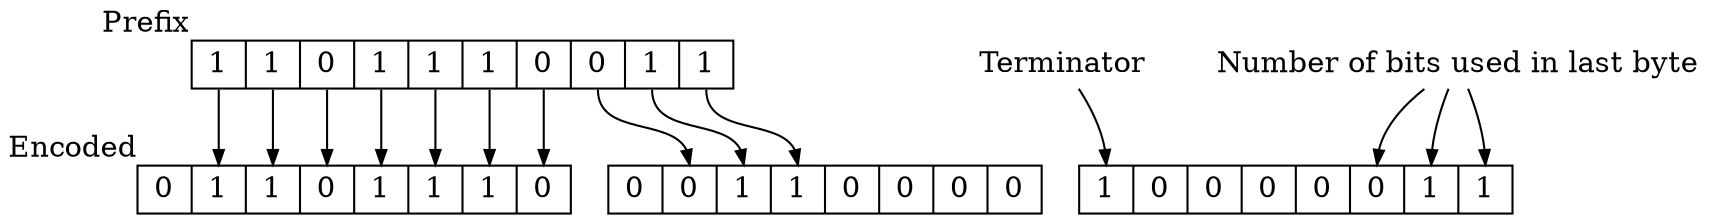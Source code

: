 digraph g {
    node [shape=record,height=0.1];
    prefix0[label="<f0>1|<f1>1|<f2>0|<f3>1|<f4>1|<f5>1|<f6>0|<f7>0|<f8>1|<f9>1",xlabel="Prefix"];

    edge [arrowsize=0.7];
    prefix0:f0 -> encoded0:f1;
    prefix0:f1 -> encoded0:f2;
    prefix0:f2 -> encoded0:f3;
    prefix0:f3 -> encoded0:f4;
    prefix0:f4 -> encoded0:f5;
    prefix0:f5 -> encoded0:f6;
    prefix0:f6 -> encoded0:f7;
    prefix0:f7 -> encoded1:f1;
    prefix0:f8 -> encoded1:f2;
    prefix0:f9:s -> encoded1:f3;

subgraph c1 {
    rank = same;
    encoded0[label="<f0>0|<f1>1|<f2>1|<f3>0|<f4>1|<f5>1|<f6>1|<f7>0" xlabel="Encoded"];
    encoded1[label="<f0>0|<f1>0|<f2>1|<f3>1|<f4>0|<f5>0|<f6>0|<f7>0"];
    encoded2[label="<f0>1|<f1>0|<f2>0|<f3>0|<f4>0|<f5>0|<f6>1|<f7>1"];
}
    node [shape=plaintext]
    t [label="Terminator"];
    t -> encoded2:f0;
    c [label="Number of bits used in last byte"];
    c -> encoded2:f5;
    c -> encoded2:f6;
    c -> encoded2:f7;

}
